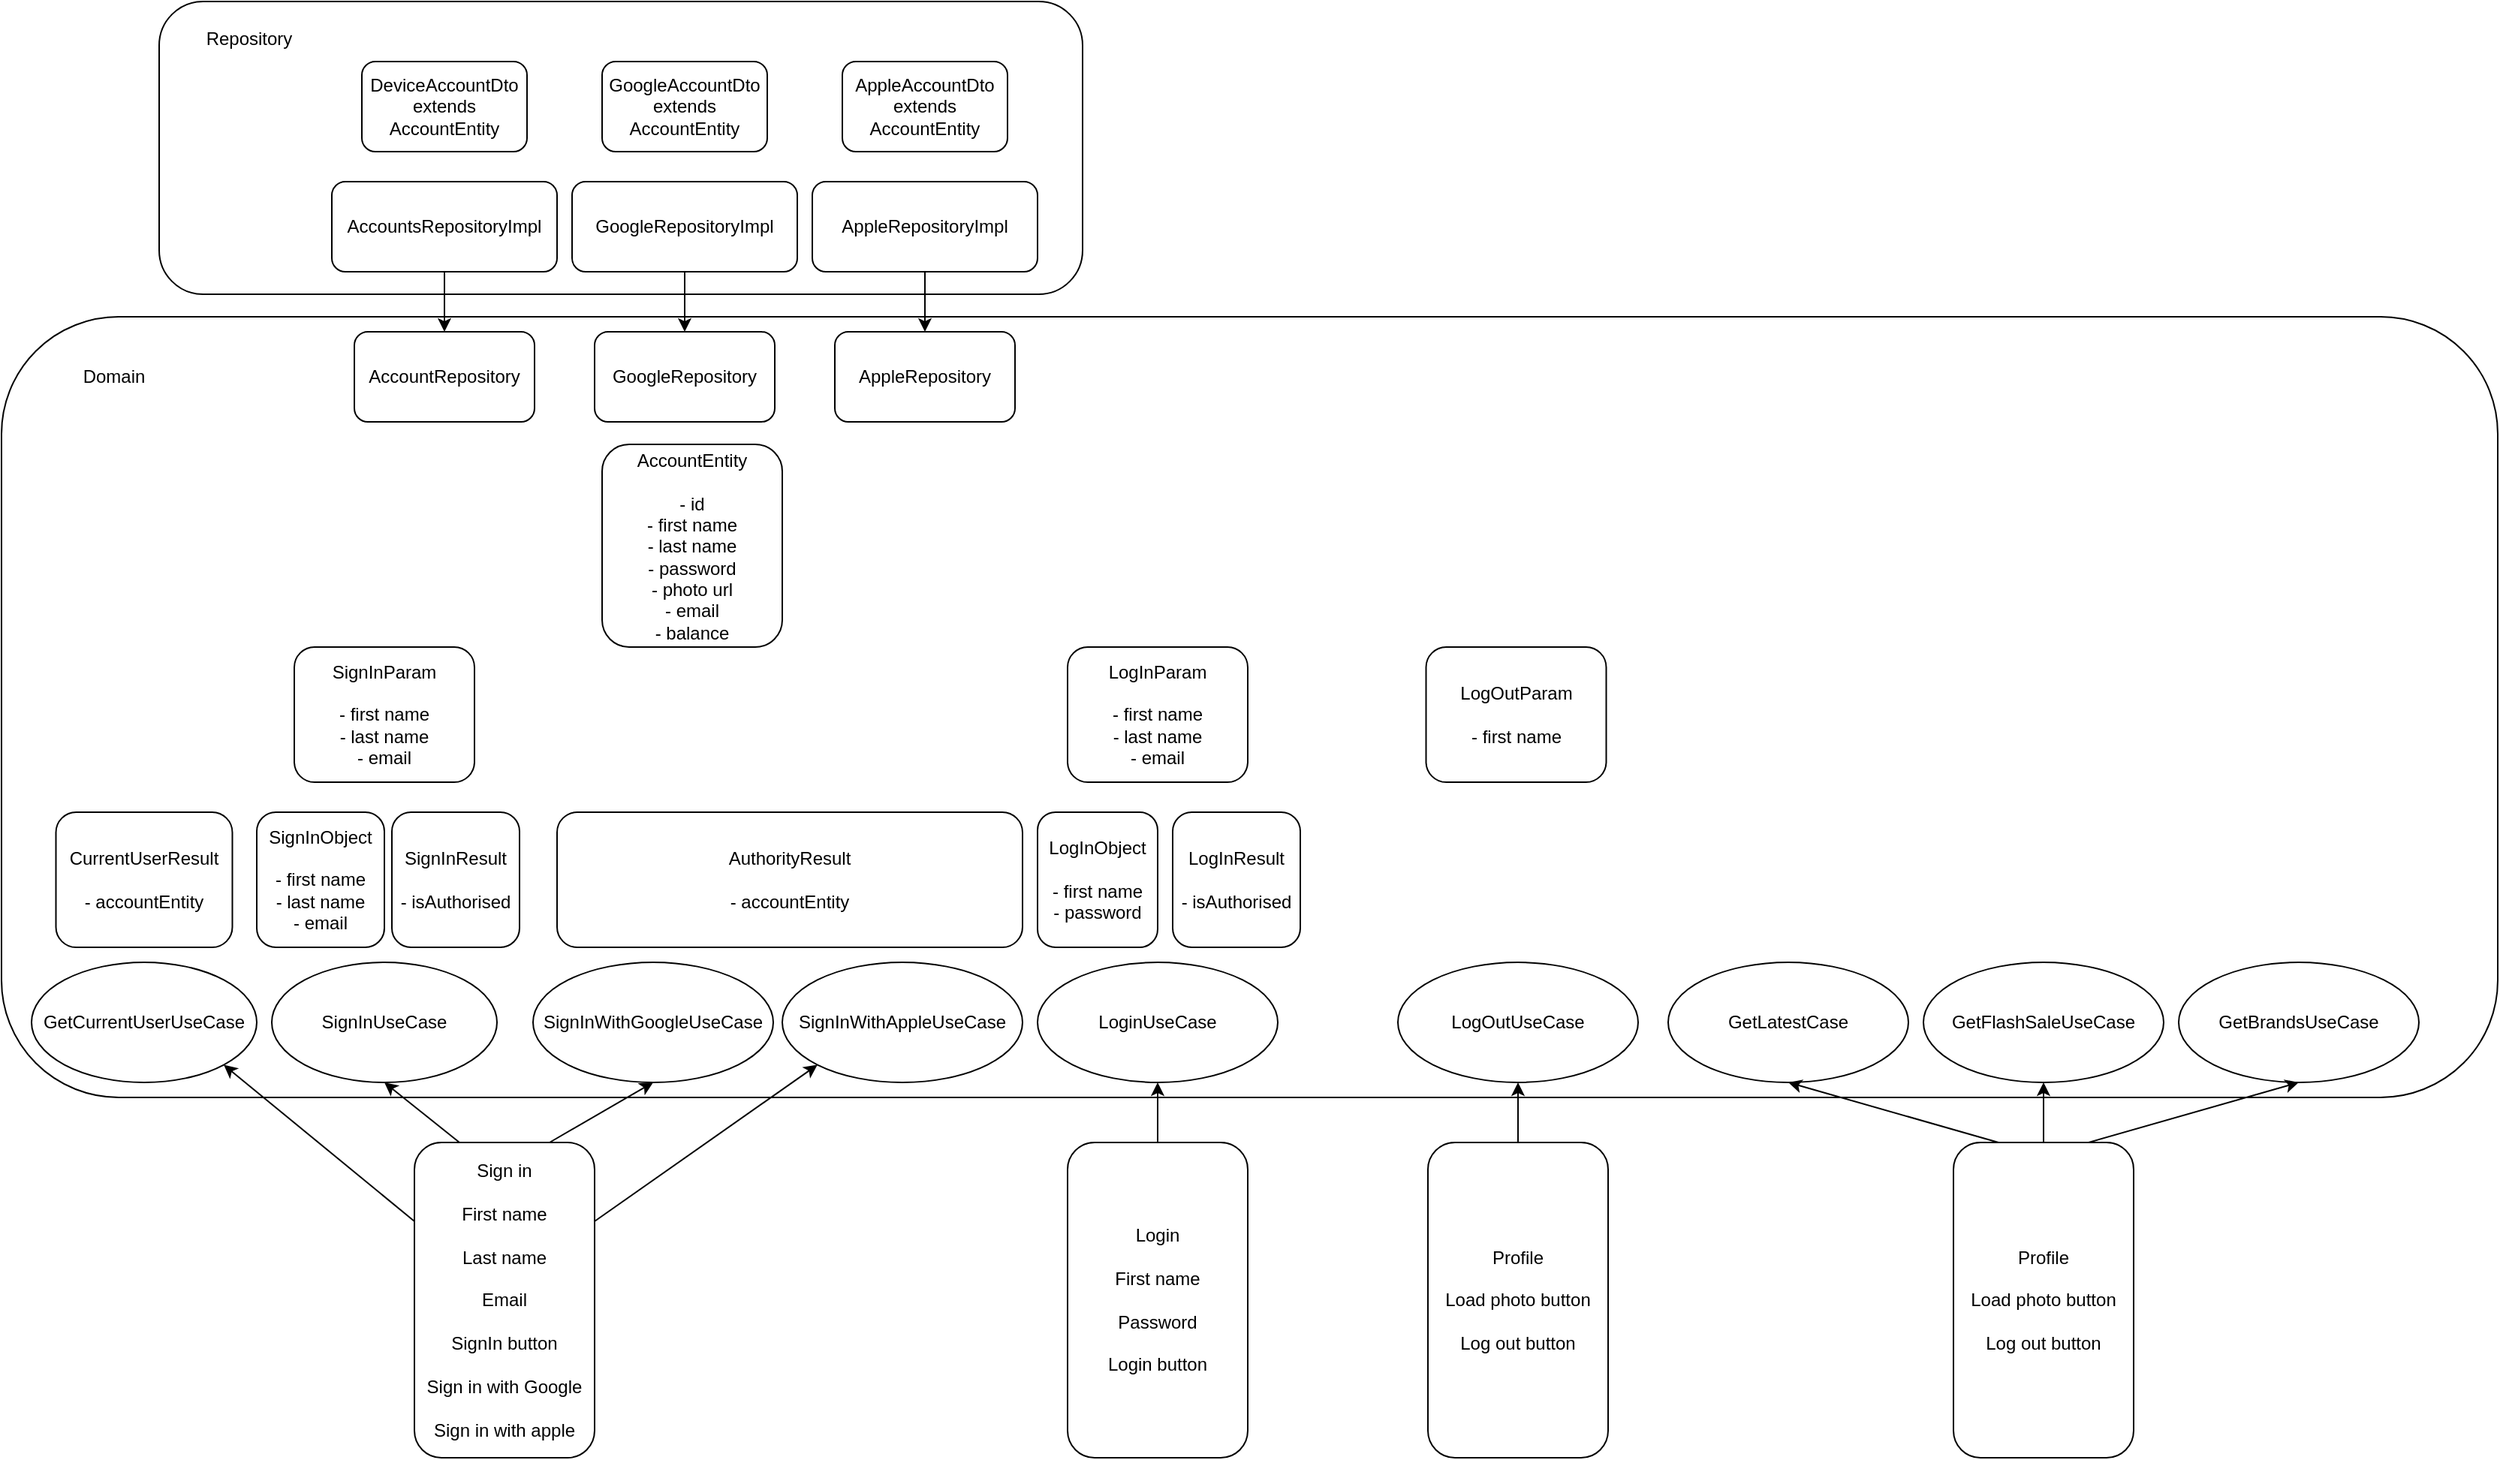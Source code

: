 <mxfile version="20.8.23" type="device"><diagram id="Knx7Z4BcyTKNcGdR0re4" name="Страница 1"><mxGraphModel dx="1254" dy="709" grid="1" gridSize="10" guides="1" tooltips="1" connect="1" arrows="1" fold="1" page="1" pageScale="1" pageWidth="827" pageHeight="1169" math="0" shadow="0"><root><mxCell id="0"/><mxCell id="1" parent="0"/><mxCell id="g1ibz3Zn2abRFUuKeUn8-7" value="" style="rounded=1;whiteSpace=wrap;html=1;" parent="1" vertex="1"><mxGeometry x="60" y="400" width="1662.5" height="520" as="geometry"/></mxCell><mxCell id="g1ibz3Zn2abRFUuKeUn8-1" value="Sign in&lt;br&gt;&lt;br&gt;First name&lt;br&gt;&lt;br&gt;Last name&lt;br&gt;&lt;br&gt;Email&lt;br&gt;&lt;br&gt;SignIn button&lt;br&gt;&lt;br&gt;Sign in with Google&lt;br&gt;&lt;br&gt;Sign in with apple" style="rounded=1;whiteSpace=wrap;html=1;" parent="1" vertex="1"><mxGeometry x="335" y="950" width="120" height="210" as="geometry"/></mxCell><mxCell id="g1ibz3Zn2abRFUuKeUn8-3" value="SignInUseCase" style="ellipse;whiteSpace=wrap;html=1;" parent="1" vertex="1"><mxGeometry x="240" y="830" width="150" height="80" as="geometry"/></mxCell><mxCell id="g1ibz3Zn2abRFUuKeUn8-4" value="SignInWithGoogleUseCase" style="ellipse;whiteSpace=wrap;html=1;" parent="1" vertex="1"><mxGeometry x="414" y="830" width="160" height="80" as="geometry"/></mxCell><mxCell id="g1ibz3Zn2abRFUuKeUn8-5" value="SignInWithAppleUseCase" style="ellipse;whiteSpace=wrap;html=1;" parent="1" vertex="1"><mxGeometry x="580" y="830" width="160" height="80" as="geometry"/></mxCell><mxCell id="g1ibz3Zn2abRFUuKeUn8-6" value="AccountRepository" style="rounded=1;whiteSpace=wrap;html=1;" parent="1" vertex="1"><mxGeometry x="295" y="410" width="120" height="60" as="geometry"/></mxCell><mxCell id="g1ibz3Zn2abRFUuKeUn8-8" value="AccountEntity&lt;br&gt;&lt;br&gt;- id&lt;br&gt;- first name&lt;br style=&quot;border-color: var(--border-color);&quot;&gt;- last name&lt;br&gt;- password&lt;br&gt;- photo url&lt;br&gt;- email&lt;br&gt;- balance" style="rounded=1;whiteSpace=wrap;html=1;" parent="1" vertex="1"><mxGeometry x="460" y="485" width="120" height="135" as="geometry"/></mxCell><mxCell id="g1ibz3Zn2abRFUuKeUn8-12" value="" style="endArrow=classic;html=1;rounded=0;exitX=1;exitY=0.25;exitDx=0;exitDy=0;entryX=0;entryY=1;entryDx=0;entryDy=0;" parent="1" source="g1ibz3Zn2abRFUuKeUn8-1" target="g1ibz3Zn2abRFUuKeUn8-5" edge="1"><mxGeometry width="50" height="50" relative="1" as="geometry"><mxPoint x="574" y="1020" as="sourcePoint"/><mxPoint x="624" y="970" as="targetPoint"/></mxGeometry></mxCell><mxCell id="g1ibz3Zn2abRFUuKeUn8-13" value="" style="endArrow=classic;html=1;rounded=0;exitX=0.75;exitY=0;exitDx=0;exitDy=0;entryX=0.5;entryY=1;entryDx=0;entryDy=0;" parent="1" source="g1ibz3Zn2abRFUuKeUn8-1" target="g1ibz3Zn2abRFUuKeUn8-4" edge="1"><mxGeometry width="50" height="50" relative="1" as="geometry"><mxPoint x="470" y="960" as="sourcePoint"/><mxPoint x="656" y="919" as="targetPoint"/></mxGeometry></mxCell><mxCell id="g1ibz3Zn2abRFUuKeUn8-14" value="" style="endArrow=classic;html=1;rounded=0;exitX=0.25;exitY=0;exitDx=0;exitDy=0;entryX=0.5;entryY=1;entryDx=0;entryDy=0;" parent="1" source="g1ibz3Zn2abRFUuKeUn8-1" target="g1ibz3Zn2abRFUuKeUn8-3" edge="1"><mxGeometry width="50" height="50" relative="1" as="geometry"><mxPoint x="470" y="1013" as="sourcePoint"/><mxPoint x="656" y="919" as="targetPoint"/></mxGeometry></mxCell><mxCell id="g1ibz3Zn2abRFUuKeUn8-16" value="" style="rounded=1;whiteSpace=wrap;html=1;" parent="1" vertex="1"><mxGeometry x="165" y="190" width="615" height="195" as="geometry"/></mxCell><mxCell id="g1ibz3Zn2abRFUuKeUn8-17" value="Domain" style="text;html=1;strokeColor=none;fillColor=none;align=center;verticalAlign=middle;whiteSpace=wrap;rounded=0;" parent="1" vertex="1"><mxGeometry x="105" y="425" width="60" height="30" as="geometry"/></mxCell><mxCell id="g1ibz3Zn2abRFUuKeUn8-18" value="Repository" style="text;html=1;strokeColor=none;fillColor=none;align=center;verticalAlign=middle;whiteSpace=wrap;rounded=0;" parent="1" vertex="1"><mxGeometry x="195" y="200" width="60" height="30" as="geometry"/></mxCell><mxCell id="g1ibz3Zn2abRFUuKeUn8-19" value="DeviceAccountDto&lt;br&gt;extends&lt;br&gt;AccountEntity" style="rounded=1;whiteSpace=wrap;html=1;" parent="1" vertex="1"><mxGeometry x="300" y="230" width="110" height="60" as="geometry"/></mxCell><mxCell id="g1ibz3Zn2abRFUuKeUn8-20" value="AccountsRepositoryImpl" style="rounded=1;whiteSpace=wrap;html=1;" parent="1" vertex="1"><mxGeometry x="280" y="310" width="150" height="60" as="geometry"/></mxCell><mxCell id="g1ibz3Zn2abRFUuKeUn8-21" value="" style="endArrow=classic;html=1;rounded=0;entryX=0.5;entryY=0;entryDx=0;entryDy=0;" parent="1" source="g1ibz3Zn2abRFUuKeUn8-20" edge="1"><mxGeometry width="50" height="50" relative="1" as="geometry"><mxPoint x="175" y="710" as="sourcePoint"/><mxPoint x="355" y="410" as="targetPoint"/></mxGeometry></mxCell><mxCell id="g1ibz3Zn2abRFUuKeUn8-23" value="Login&lt;br&gt;&lt;br&gt;First name&lt;br&gt;&lt;br&gt;Password&lt;br&gt;&lt;br&gt;Login button" style="rounded=1;whiteSpace=wrap;html=1;" parent="1" vertex="1"><mxGeometry x="770" y="950" width="120" height="210" as="geometry"/></mxCell><mxCell id="g1ibz3Zn2abRFUuKeUn8-25" value="LoginUseCase" style="ellipse;whiteSpace=wrap;html=1;" parent="1" vertex="1"><mxGeometry x="750" y="830" width="160" height="80" as="geometry"/></mxCell><mxCell id="g1ibz3Zn2abRFUuKeUn8-28" value="SignInParam&lt;br&gt;&lt;br&gt;- first name&lt;br style=&quot;border-color: var(--border-color);&quot;&gt;- last name&lt;br style=&quot;border-color: var(--border-color);&quot;&gt;- email" style="rounded=1;whiteSpace=wrap;html=1;" parent="1" vertex="1"><mxGeometry x="255" y="620" width="120" height="90" as="geometry"/></mxCell><mxCell id="g1ibz3Zn2abRFUuKeUn8-29" value="LogInParam&lt;br&gt;&lt;br&gt;- first name&lt;br style=&quot;border-color: var(--border-color);&quot;&gt;- last name&lt;br style=&quot;border-color: var(--border-color);&quot;&gt;- email" style="rounded=1;whiteSpace=wrap;html=1;" parent="1" vertex="1"><mxGeometry x="770" y="620" width="120" height="90" as="geometry"/></mxCell><mxCell id="g1ibz3Zn2abRFUuKeUn8-30" value="" style="endArrow=classic;html=1;rounded=0;entryX=0.5;entryY=1;entryDx=0;entryDy=0;exitX=0.5;exitY=0;exitDx=0;exitDy=0;" parent="1" source="g1ibz3Zn2abRFUuKeUn8-23" target="g1ibz3Zn2abRFUuKeUn8-25" edge="1"><mxGeometry width="50" height="50" relative="1" as="geometry"><mxPoint x="750" y="1090" as="sourcePoint"/><mxPoint x="800" y="1040" as="targetPoint"/></mxGeometry></mxCell><mxCell id="g1ibz3Zn2abRFUuKeUn8-31" value="SignInObject&lt;br&gt;&lt;br&gt;- first name&lt;br style=&quot;border-color: var(--border-color);&quot;&gt;- last name&lt;br style=&quot;border-color: var(--border-color);&quot;&gt;- email" style="rounded=1;whiteSpace=wrap;html=1;" parent="1" vertex="1"><mxGeometry x="230" y="730" width="85" height="90" as="geometry"/></mxCell><mxCell id="g1ibz3Zn2abRFUuKeUn8-32" value="LogInObject&lt;br&gt;&lt;br&gt;- first name&lt;br style=&quot;border-color: var(--border-color);&quot;&gt;- password" style="rounded=1;whiteSpace=wrap;html=1;" parent="1" vertex="1"><mxGeometry x="750" y="730" width="80" height="90" as="geometry"/></mxCell><mxCell id="g1ibz3Zn2abRFUuKeUn8-34" value="AuthorityResult&lt;br&gt;&lt;br&gt;- accountEntity" style="rounded=1;whiteSpace=wrap;html=1;" parent="1" vertex="1"><mxGeometry x="430" y="730" width="310" height="90" as="geometry"/></mxCell><mxCell id="g1ibz3Zn2abRFUuKeUn8-35" value="SignInResult&lt;br&gt;&lt;br&gt;- isAuthorised" style="rounded=1;whiteSpace=wrap;html=1;" parent="1" vertex="1"><mxGeometry x="320" y="730" width="85" height="90" as="geometry"/></mxCell><mxCell id="g1ibz3Zn2abRFUuKeUn8-36" value="LogInResult&lt;br&gt;&lt;br&gt;- isAuthorised" style="rounded=1;whiteSpace=wrap;html=1;" parent="1" vertex="1"><mxGeometry x="840" y="730" width="85" height="90" as="geometry"/></mxCell><mxCell id="g1ibz3Zn2abRFUuKeUn8-38" value="Profile&lt;br&gt;&lt;br&gt;Load photo button&lt;br&gt;&lt;br&gt;Log out button" style="rounded=1;whiteSpace=wrap;html=1;" parent="1" vertex="1"><mxGeometry x="1010" y="950" width="120" height="210" as="geometry"/></mxCell><mxCell id="g1ibz3Zn2abRFUuKeUn8-40" value="LogOutUseCase" style="ellipse;whiteSpace=wrap;html=1;" parent="1" vertex="1"><mxGeometry x="990" y="830" width="160" height="80" as="geometry"/></mxCell><mxCell id="g1ibz3Zn2abRFUuKeUn8-45" value="GoogleRepository" style="rounded=1;whiteSpace=wrap;html=1;" parent="1" vertex="1"><mxGeometry x="455" y="410" width="120" height="60" as="geometry"/></mxCell><mxCell id="g1ibz3Zn2abRFUuKeUn8-47" value="GoogleAccountDto&lt;br&gt;extends&lt;br&gt;AccountEntity" style="rounded=1;whiteSpace=wrap;html=1;" parent="1" vertex="1"><mxGeometry x="460" y="230" width="110" height="60" as="geometry"/></mxCell><mxCell id="g1ibz3Zn2abRFUuKeUn8-48" value="GoogleRepositoryImpl" style="rounded=1;whiteSpace=wrap;html=1;" parent="1" vertex="1"><mxGeometry x="440" y="310" width="150" height="60" as="geometry"/></mxCell><mxCell id="g1ibz3Zn2abRFUuKeUn8-49" value="" style="endArrow=classic;html=1;rounded=0;entryX=0.5;entryY=0;entryDx=0;entryDy=0;" parent="1" source="g1ibz3Zn2abRFUuKeUn8-48" edge="1"><mxGeometry width="50" height="50" relative="1" as="geometry"><mxPoint x="335" y="710" as="sourcePoint"/><mxPoint x="515" y="410" as="targetPoint"/></mxGeometry></mxCell><mxCell id="g1ibz3Zn2abRFUuKeUn8-50" value="AppleRepository" style="rounded=1;whiteSpace=wrap;html=1;" parent="1" vertex="1"><mxGeometry x="615" y="410" width="120" height="60" as="geometry"/></mxCell><mxCell id="g1ibz3Zn2abRFUuKeUn8-52" value="AppleAccountDto&lt;br&gt;extends&lt;br&gt;AccountEntity" style="rounded=1;whiteSpace=wrap;html=1;" parent="1" vertex="1"><mxGeometry x="620" y="230" width="110" height="60" as="geometry"/></mxCell><mxCell id="g1ibz3Zn2abRFUuKeUn8-53" value="AppleRepositoryImpl" style="rounded=1;whiteSpace=wrap;html=1;" parent="1" vertex="1"><mxGeometry x="600" y="310" width="150" height="60" as="geometry"/></mxCell><mxCell id="g1ibz3Zn2abRFUuKeUn8-54" value="" style="endArrow=classic;html=1;rounded=0;entryX=0.5;entryY=0;entryDx=0;entryDy=0;" parent="1" source="g1ibz3Zn2abRFUuKeUn8-53" edge="1"><mxGeometry width="50" height="50" relative="1" as="geometry"><mxPoint x="495" y="710" as="sourcePoint"/><mxPoint x="675" y="410" as="targetPoint"/></mxGeometry></mxCell><mxCell id="g1ibz3Zn2abRFUuKeUn8-55" value="GetCurrentUserUseCase" style="ellipse;whiteSpace=wrap;html=1;" parent="1" vertex="1"><mxGeometry x="80" y="830" width="150" height="80" as="geometry"/></mxCell><mxCell id="g1ibz3Zn2abRFUuKeUn8-57" value="CurrentUserResult&lt;br&gt;&lt;br&gt;- accountEntity" style="rounded=1;whiteSpace=wrap;html=1;" parent="1" vertex="1"><mxGeometry x="96.25" y="730" width="117.5" height="90" as="geometry"/></mxCell><mxCell id="g1ibz3Zn2abRFUuKeUn8-58" value="" style="endArrow=classic;html=1;rounded=0;entryX=1;entryY=1;entryDx=0;entryDy=0;exitX=0;exitY=0.25;exitDx=0;exitDy=0;" parent="1" source="g1ibz3Zn2abRFUuKeUn8-1" target="g1ibz3Zn2abRFUuKeUn8-55" edge="1"><mxGeometry width="50" height="50" relative="1" as="geometry"><mxPoint x="260" y="1040" as="sourcePoint"/><mxPoint x="310" y="990" as="targetPoint"/></mxGeometry></mxCell><mxCell id="g1ibz3Zn2abRFUuKeUn8-60" value="" style="endArrow=classic;html=1;rounded=0;entryX=0.5;entryY=1;entryDx=0;entryDy=0;exitX=0.5;exitY=0;exitDx=0;exitDy=0;" parent="1" source="g1ibz3Zn2abRFUuKeUn8-38" target="g1ibz3Zn2abRFUuKeUn8-40" edge="1"><mxGeometry width="50" height="50" relative="1" as="geometry"><mxPoint x="1000" y="960" as="sourcePoint"/><mxPoint x="1050" y="910" as="targetPoint"/></mxGeometry></mxCell><mxCell id="g1ibz3Zn2abRFUuKeUn8-61" value="Profile&lt;br&gt;&lt;br&gt;Load photo button&lt;br&gt;&lt;br&gt;Log out button" style="rounded=1;whiteSpace=wrap;html=1;" parent="1" vertex="1"><mxGeometry x="1360" y="950" width="120" height="210" as="geometry"/></mxCell><mxCell id="g1ibz3Zn2abRFUuKeUn8-62" value="GetLatestCase" style="ellipse;whiteSpace=wrap;html=1;" parent="1" vertex="1"><mxGeometry x="1170" y="830" width="160" height="80" as="geometry"/></mxCell><mxCell id="g1ibz3Zn2abRFUuKeUn8-63" value="GetFlashSaleUseCase" style="ellipse;whiteSpace=wrap;html=1;" parent="1" vertex="1"><mxGeometry x="1340" y="830" width="160" height="80" as="geometry"/></mxCell><mxCell id="g1ibz3Zn2abRFUuKeUn8-64" value="GetBrandsUseCase" style="ellipse;whiteSpace=wrap;html=1;" parent="1" vertex="1"><mxGeometry x="1510" y="830" width="160" height="80" as="geometry"/></mxCell><mxCell id="g1ibz3Zn2abRFUuKeUn8-65" value="" style="endArrow=classic;html=1;rounded=0;entryX=0.5;entryY=1;entryDx=0;entryDy=0;exitX=0.25;exitY=0;exitDx=0;exitDy=0;" parent="1" source="g1ibz3Zn2abRFUuKeUn8-61" target="g1ibz3Zn2abRFUuKeUn8-62" edge="1"><mxGeometry width="50" height="50" relative="1" as="geometry"><mxPoint x="1340" y="1100" as="sourcePoint"/><mxPoint x="1390" y="1050" as="targetPoint"/></mxGeometry></mxCell><mxCell id="g1ibz3Zn2abRFUuKeUn8-66" value="" style="endArrow=classic;html=1;rounded=0;entryX=0.5;entryY=1;entryDx=0;entryDy=0;exitX=0.5;exitY=0;exitDx=0;exitDy=0;" parent="1" source="g1ibz3Zn2abRFUuKeUn8-61" target="g1ibz3Zn2abRFUuKeUn8-63" edge="1"><mxGeometry width="50" height="50" relative="1" as="geometry"><mxPoint x="1340" y="1100" as="sourcePoint"/><mxPoint x="1390" y="1050" as="targetPoint"/></mxGeometry></mxCell><mxCell id="g1ibz3Zn2abRFUuKeUn8-67" value="" style="endArrow=classic;html=1;rounded=0;entryX=0.5;entryY=1;entryDx=0;entryDy=0;exitX=0.75;exitY=0;exitDx=0;exitDy=0;" parent="1" source="g1ibz3Zn2abRFUuKeUn8-61" target="g1ibz3Zn2abRFUuKeUn8-64" edge="1"><mxGeometry width="50" height="50" relative="1" as="geometry"><mxPoint x="1340" y="1100" as="sourcePoint"/><mxPoint x="1390" y="1050" as="targetPoint"/></mxGeometry></mxCell><mxCell id="qtTXgdmtjxYYH28coqQR-1" value="LogOutParam&lt;br&gt;&lt;br&gt;- first name" style="rounded=1;whiteSpace=wrap;html=1;" vertex="1" parent="1"><mxGeometry x="1008.75" y="620" width="120" height="90" as="geometry"/></mxCell></root></mxGraphModel></diagram></mxfile>